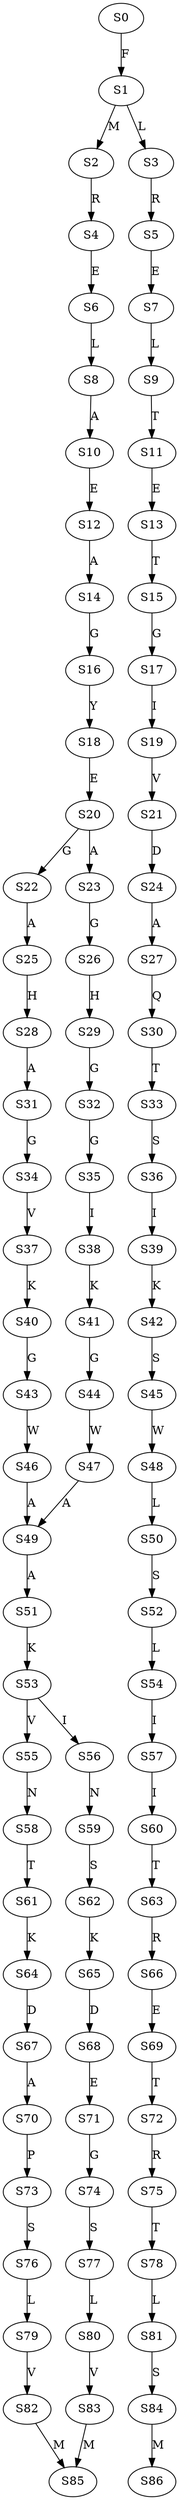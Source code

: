 strict digraph  {
	S0 -> S1 [ label = F ];
	S1 -> S2 [ label = M ];
	S1 -> S3 [ label = L ];
	S2 -> S4 [ label = R ];
	S3 -> S5 [ label = R ];
	S4 -> S6 [ label = E ];
	S5 -> S7 [ label = E ];
	S6 -> S8 [ label = L ];
	S7 -> S9 [ label = L ];
	S8 -> S10 [ label = A ];
	S9 -> S11 [ label = T ];
	S10 -> S12 [ label = E ];
	S11 -> S13 [ label = E ];
	S12 -> S14 [ label = A ];
	S13 -> S15 [ label = T ];
	S14 -> S16 [ label = G ];
	S15 -> S17 [ label = G ];
	S16 -> S18 [ label = Y ];
	S17 -> S19 [ label = I ];
	S18 -> S20 [ label = E ];
	S19 -> S21 [ label = V ];
	S20 -> S22 [ label = G ];
	S20 -> S23 [ label = A ];
	S21 -> S24 [ label = D ];
	S22 -> S25 [ label = A ];
	S23 -> S26 [ label = G ];
	S24 -> S27 [ label = A ];
	S25 -> S28 [ label = H ];
	S26 -> S29 [ label = H ];
	S27 -> S30 [ label = Q ];
	S28 -> S31 [ label = A ];
	S29 -> S32 [ label = G ];
	S30 -> S33 [ label = T ];
	S31 -> S34 [ label = G ];
	S32 -> S35 [ label = G ];
	S33 -> S36 [ label = S ];
	S34 -> S37 [ label = V ];
	S35 -> S38 [ label = I ];
	S36 -> S39 [ label = I ];
	S37 -> S40 [ label = K ];
	S38 -> S41 [ label = K ];
	S39 -> S42 [ label = K ];
	S40 -> S43 [ label = G ];
	S41 -> S44 [ label = G ];
	S42 -> S45 [ label = S ];
	S43 -> S46 [ label = W ];
	S44 -> S47 [ label = W ];
	S45 -> S48 [ label = W ];
	S46 -> S49 [ label = A ];
	S47 -> S49 [ label = A ];
	S48 -> S50 [ label = L ];
	S49 -> S51 [ label = A ];
	S50 -> S52 [ label = S ];
	S51 -> S53 [ label = K ];
	S52 -> S54 [ label = L ];
	S53 -> S55 [ label = V ];
	S53 -> S56 [ label = I ];
	S54 -> S57 [ label = I ];
	S55 -> S58 [ label = N ];
	S56 -> S59 [ label = N ];
	S57 -> S60 [ label = I ];
	S58 -> S61 [ label = T ];
	S59 -> S62 [ label = S ];
	S60 -> S63 [ label = T ];
	S61 -> S64 [ label = K ];
	S62 -> S65 [ label = K ];
	S63 -> S66 [ label = R ];
	S64 -> S67 [ label = D ];
	S65 -> S68 [ label = D ];
	S66 -> S69 [ label = E ];
	S67 -> S70 [ label = A ];
	S68 -> S71 [ label = E ];
	S69 -> S72 [ label = T ];
	S70 -> S73 [ label = P ];
	S71 -> S74 [ label = G ];
	S72 -> S75 [ label = R ];
	S73 -> S76 [ label = S ];
	S74 -> S77 [ label = S ];
	S75 -> S78 [ label = T ];
	S76 -> S79 [ label = L ];
	S77 -> S80 [ label = L ];
	S78 -> S81 [ label = L ];
	S79 -> S82 [ label = V ];
	S80 -> S83 [ label = V ];
	S81 -> S84 [ label = S ];
	S82 -> S85 [ label = M ];
	S83 -> S85 [ label = M ];
	S84 -> S86 [ label = M ];
}
